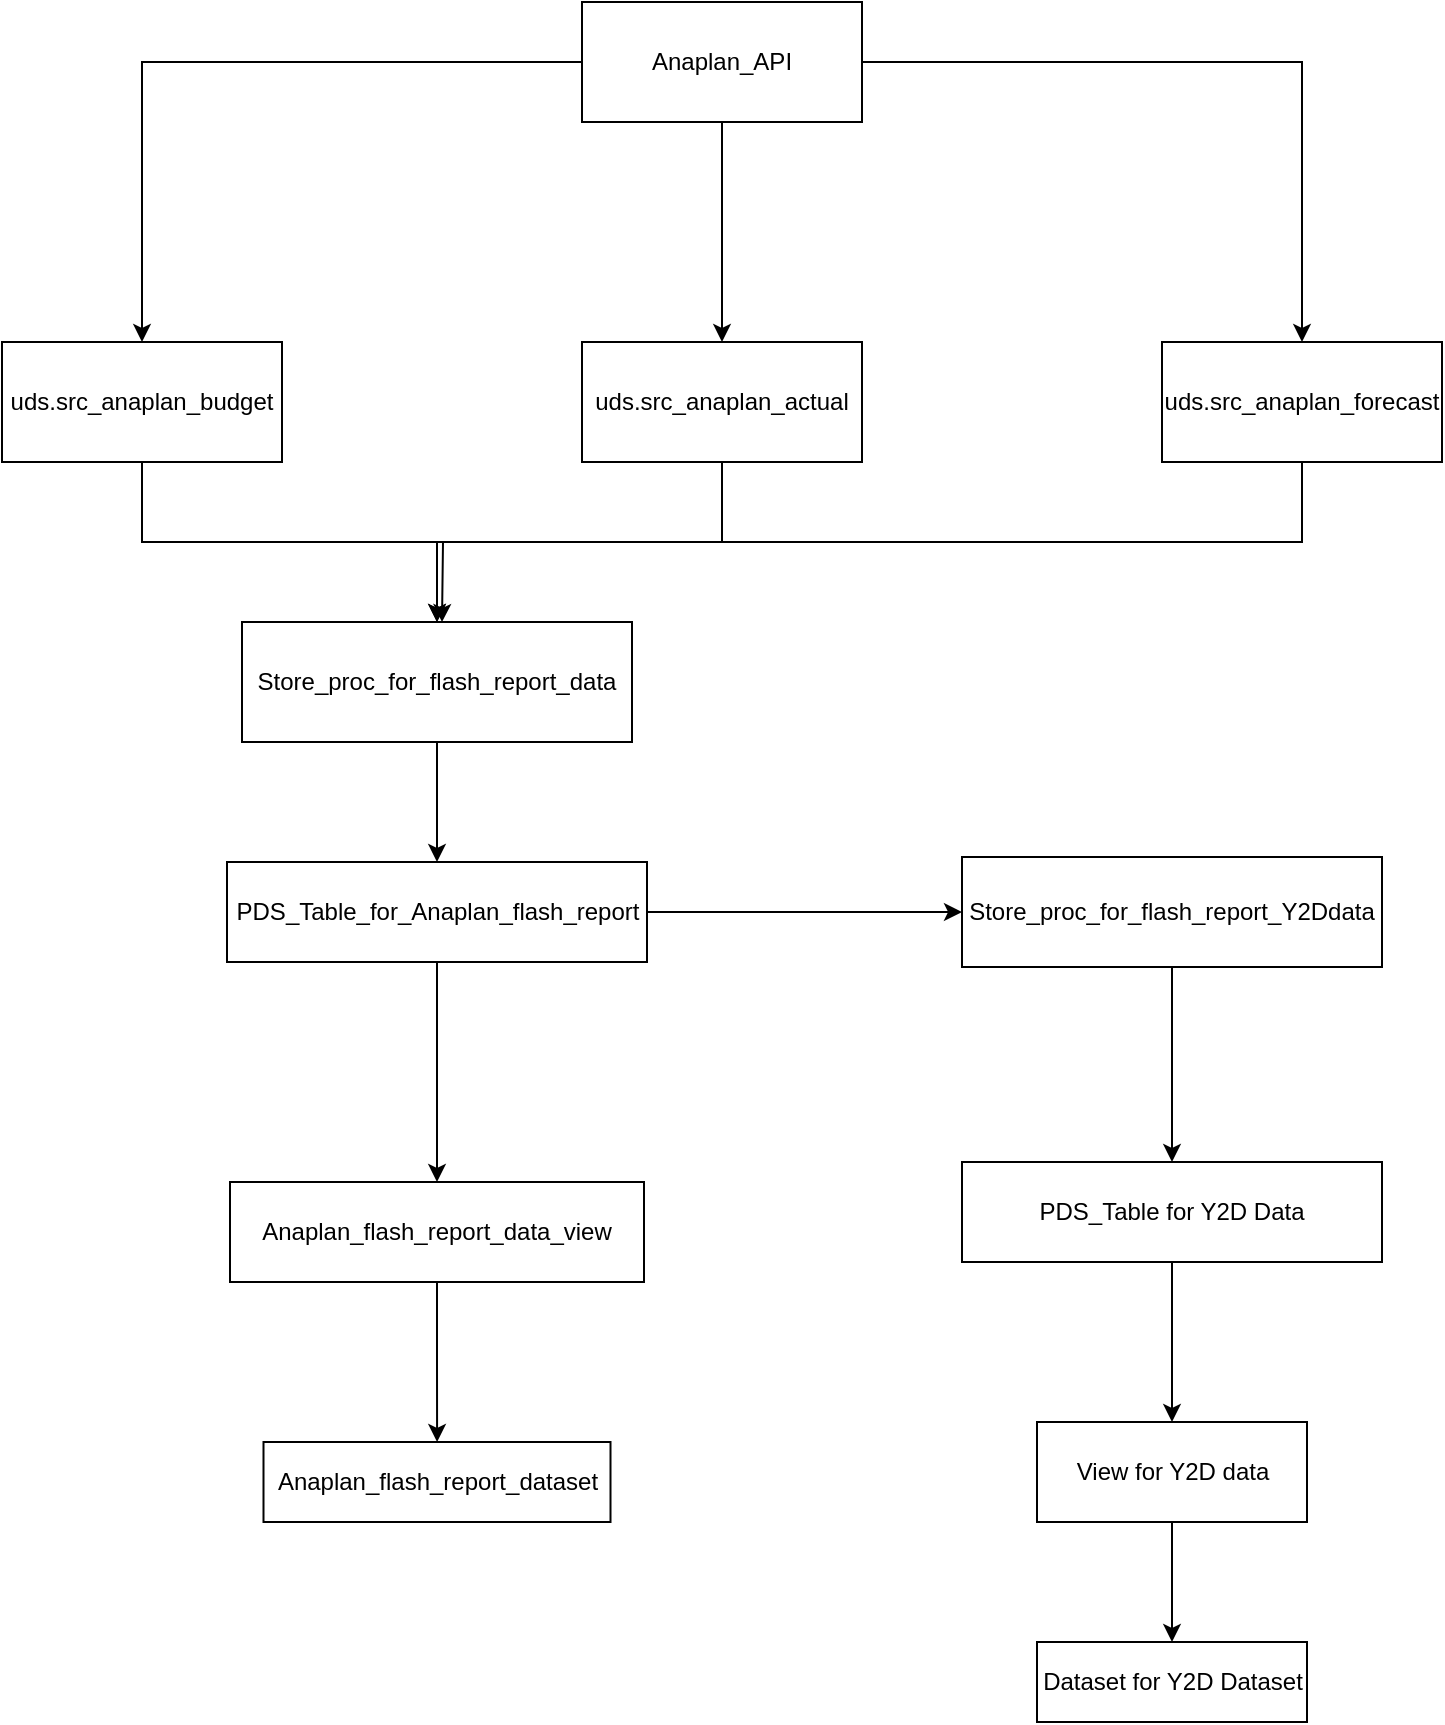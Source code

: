 <mxfile version="22.1.15" type="github">
  <diagram name="Page-1" id="51dxT-VPV_qz6qAJbBLe">
    <mxGraphModel dx="1434" dy="708" grid="1" gridSize="10" guides="1" tooltips="1" connect="1" arrows="1" fold="1" page="1" pageScale="1" pageWidth="1169" pageHeight="827" math="0" shadow="0">
      <root>
        <mxCell id="0" />
        <mxCell id="1" parent="0" />
        <mxCell id="b3Rz_GyiLinX8hEHkIBW-3" style="edgeStyle=orthogonalEdgeStyle;rounded=0;orthogonalLoop=1;jettySize=auto;html=1;exitX=0;exitY=0.5;exitDx=0;exitDy=0;" parent="1" source="b3Rz_GyiLinX8hEHkIBW-1" target="b3Rz_GyiLinX8hEHkIBW-2" edge="1">
          <mxGeometry relative="1" as="geometry" />
        </mxCell>
        <mxCell id="b3Rz_GyiLinX8hEHkIBW-6" style="edgeStyle=orthogonalEdgeStyle;rounded=0;orthogonalLoop=1;jettySize=auto;html=1;exitX=0.5;exitY=1;exitDx=0;exitDy=0;entryX=0.5;entryY=0;entryDx=0;entryDy=0;" parent="1" source="b3Rz_GyiLinX8hEHkIBW-1" target="b3Rz_GyiLinX8hEHkIBW-4" edge="1">
          <mxGeometry relative="1" as="geometry" />
        </mxCell>
        <mxCell id="b3Rz_GyiLinX8hEHkIBW-7" style="edgeStyle=orthogonalEdgeStyle;rounded=0;orthogonalLoop=1;jettySize=auto;html=1;exitX=1;exitY=0.5;exitDx=0;exitDy=0;" parent="1" source="b3Rz_GyiLinX8hEHkIBW-1" target="b3Rz_GyiLinX8hEHkIBW-5" edge="1">
          <mxGeometry relative="1" as="geometry" />
        </mxCell>
        <mxCell id="b3Rz_GyiLinX8hEHkIBW-1" value="Anaplan_API" style="rounded=0;whiteSpace=wrap;html=1;" parent="1" vertex="1">
          <mxGeometry x="320" y="20" width="140" height="60" as="geometry" />
        </mxCell>
        <mxCell id="b3Rz_GyiLinX8hEHkIBW-9" style="edgeStyle=orthogonalEdgeStyle;rounded=0;orthogonalLoop=1;jettySize=auto;html=1;exitX=0.5;exitY=1;exitDx=0;exitDy=0;entryX=0.5;entryY=0;entryDx=0;entryDy=0;" parent="1" source="b3Rz_GyiLinX8hEHkIBW-2" target="b3Rz_GyiLinX8hEHkIBW-8" edge="1">
          <mxGeometry relative="1" as="geometry" />
        </mxCell>
        <mxCell id="b3Rz_GyiLinX8hEHkIBW-2" value="uds.src_anaplan_budget" style="rounded=0;whiteSpace=wrap;html=1;" parent="1" vertex="1">
          <mxGeometry x="30" y="190" width="140" height="60" as="geometry" />
        </mxCell>
        <mxCell id="b3Rz_GyiLinX8hEHkIBW-10" style="edgeStyle=orthogonalEdgeStyle;rounded=0;orthogonalLoop=1;jettySize=auto;html=1;exitX=0.5;exitY=1;exitDx=0;exitDy=0;" parent="1" source="b3Rz_GyiLinX8hEHkIBW-4" edge="1">
          <mxGeometry relative="1" as="geometry">
            <mxPoint x="250" y="330" as="targetPoint" />
          </mxGeometry>
        </mxCell>
        <mxCell id="b3Rz_GyiLinX8hEHkIBW-4" value="uds.src_anaplan_actual" style="rounded=0;whiteSpace=wrap;html=1;" parent="1" vertex="1">
          <mxGeometry x="320" y="190" width="140" height="60" as="geometry" />
        </mxCell>
        <mxCell id="b3Rz_GyiLinX8hEHkIBW-11" style="edgeStyle=orthogonalEdgeStyle;rounded=0;orthogonalLoop=1;jettySize=auto;html=1;exitX=0.5;exitY=1;exitDx=0;exitDy=0;entryX=0.5;entryY=0;entryDx=0;entryDy=0;" parent="1" source="b3Rz_GyiLinX8hEHkIBW-5" target="b3Rz_GyiLinX8hEHkIBW-8" edge="1">
          <mxGeometry relative="1" as="geometry" />
        </mxCell>
        <mxCell id="b3Rz_GyiLinX8hEHkIBW-5" value="uds.src_anaplan_forecast" style="rounded=0;whiteSpace=wrap;html=1;" parent="1" vertex="1">
          <mxGeometry x="610" y="190" width="140" height="60" as="geometry" />
        </mxCell>
        <mxCell id="b3Rz_GyiLinX8hEHkIBW-16" style="edgeStyle=orthogonalEdgeStyle;rounded=0;orthogonalLoop=1;jettySize=auto;html=1;exitX=0.5;exitY=1;exitDx=0;exitDy=0;entryX=0.5;entryY=0;entryDx=0;entryDy=0;" parent="1" source="b3Rz_GyiLinX8hEHkIBW-8" target="b3Rz_GyiLinX8hEHkIBW-12" edge="1">
          <mxGeometry relative="1" as="geometry" />
        </mxCell>
        <mxCell id="b3Rz_GyiLinX8hEHkIBW-8" value="Store_proc_for_flash_report_data" style="rounded=0;whiteSpace=wrap;html=1;" parent="1" vertex="1">
          <mxGeometry x="150" y="330" width="195" height="60" as="geometry" />
        </mxCell>
        <mxCell id="b3Rz_GyiLinX8hEHkIBW-19" style="edgeStyle=orthogonalEdgeStyle;rounded=0;orthogonalLoop=1;jettySize=auto;html=1;exitX=1;exitY=0.5;exitDx=0;exitDy=0;entryX=0;entryY=0.5;entryDx=0;entryDy=0;" parent="1" source="b3Rz_GyiLinX8hEHkIBW-12" target="b3Rz_GyiLinX8hEHkIBW-18" edge="1">
          <mxGeometry relative="1" as="geometry" />
        </mxCell>
        <mxCell id="b3Rz_GyiLinX8hEHkIBW-21" style="edgeStyle=orthogonalEdgeStyle;rounded=0;orthogonalLoop=1;jettySize=auto;html=1;exitX=0.5;exitY=1;exitDx=0;exitDy=0;" parent="1" source="b3Rz_GyiLinX8hEHkIBW-12" target="b3Rz_GyiLinX8hEHkIBW-20" edge="1">
          <mxGeometry relative="1" as="geometry" />
        </mxCell>
        <mxCell id="b3Rz_GyiLinX8hEHkIBW-12" value="PDS_Table_for_Anaplan_flash_report" style="rounded=0;whiteSpace=wrap;html=1;" parent="1" vertex="1">
          <mxGeometry x="142.5" y="450" width="210" height="50" as="geometry" />
        </mxCell>
        <mxCell id="b3Rz_GyiLinX8hEHkIBW-23" style="edgeStyle=orthogonalEdgeStyle;rounded=0;orthogonalLoop=1;jettySize=auto;html=1;exitX=0.5;exitY=1;exitDx=0;exitDy=0;" parent="1" source="b3Rz_GyiLinX8hEHkIBW-18" target="b3Rz_GyiLinX8hEHkIBW-22" edge="1">
          <mxGeometry relative="1" as="geometry" />
        </mxCell>
        <mxCell id="b3Rz_GyiLinX8hEHkIBW-18" value="Store_proc_for_flash_report_Y2Ddata" style="rounded=0;whiteSpace=wrap;html=1;" parent="1" vertex="1">
          <mxGeometry x="510" y="447.5" width="210" height="55" as="geometry" />
        </mxCell>
        <mxCell id="b3Rz_GyiLinX8hEHkIBW-28" style="edgeStyle=orthogonalEdgeStyle;rounded=0;orthogonalLoop=1;jettySize=auto;html=1;exitX=0.5;exitY=1;exitDx=0;exitDy=0;" parent="1" source="b3Rz_GyiLinX8hEHkIBW-20" target="b3Rz_GyiLinX8hEHkIBW-27" edge="1">
          <mxGeometry relative="1" as="geometry" />
        </mxCell>
        <mxCell id="b3Rz_GyiLinX8hEHkIBW-20" value="Anaplan_flash_report_data_view" style="rounded=0;whiteSpace=wrap;html=1;" parent="1" vertex="1">
          <mxGeometry x="144" y="610" width="207" height="50" as="geometry" />
        </mxCell>
        <mxCell id="b3Rz_GyiLinX8hEHkIBW-25" style="edgeStyle=orthogonalEdgeStyle;rounded=0;orthogonalLoop=1;jettySize=auto;html=1;exitX=0.5;exitY=1;exitDx=0;exitDy=0;entryX=0.5;entryY=0;entryDx=0;entryDy=0;" parent="1" source="b3Rz_GyiLinX8hEHkIBW-22" target="b3Rz_GyiLinX8hEHkIBW-24" edge="1">
          <mxGeometry relative="1" as="geometry" />
        </mxCell>
        <mxCell id="b3Rz_GyiLinX8hEHkIBW-22" value="PDS_Table for Y2D Data" style="rounded=0;whiteSpace=wrap;html=1;" parent="1" vertex="1">
          <mxGeometry x="510" y="600" width="210" height="50" as="geometry" />
        </mxCell>
        <mxCell id="b3Rz_GyiLinX8hEHkIBW-30" style="edgeStyle=orthogonalEdgeStyle;rounded=0;orthogonalLoop=1;jettySize=auto;html=1;exitX=0.5;exitY=1;exitDx=0;exitDy=0;entryX=0.5;entryY=0;entryDx=0;entryDy=0;" parent="1" source="b3Rz_GyiLinX8hEHkIBW-24" target="b3Rz_GyiLinX8hEHkIBW-29" edge="1">
          <mxGeometry relative="1" as="geometry" />
        </mxCell>
        <mxCell id="b3Rz_GyiLinX8hEHkIBW-24" value="View for Y2D data" style="rounded=0;whiteSpace=wrap;html=1;" parent="1" vertex="1">
          <mxGeometry x="547.5" y="730" width="135" height="50" as="geometry" />
        </mxCell>
        <mxCell id="b3Rz_GyiLinX8hEHkIBW-27" value="Anaplan_flash_report_dataset" style="rounded=0;whiteSpace=wrap;html=1;" parent="1" vertex="1">
          <mxGeometry x="160.75" y="740" width="173.5" height="40" as="geometry" />
        </mxCell>
        <mxCell id="b3Rz_GyiLinX8hEHkIBW-29" value="Dataset for Y2D Dataset" style="rounded=0;whiteSpace=wrap;html=1;" parent="1" vertex="1">
          <mxGeometry x="547.5" y="840" width="135" height="40" as="geometry" />
        </mxCell>
      </root>
    </mxGraphModel>
  </diagram>
</mxfile>
